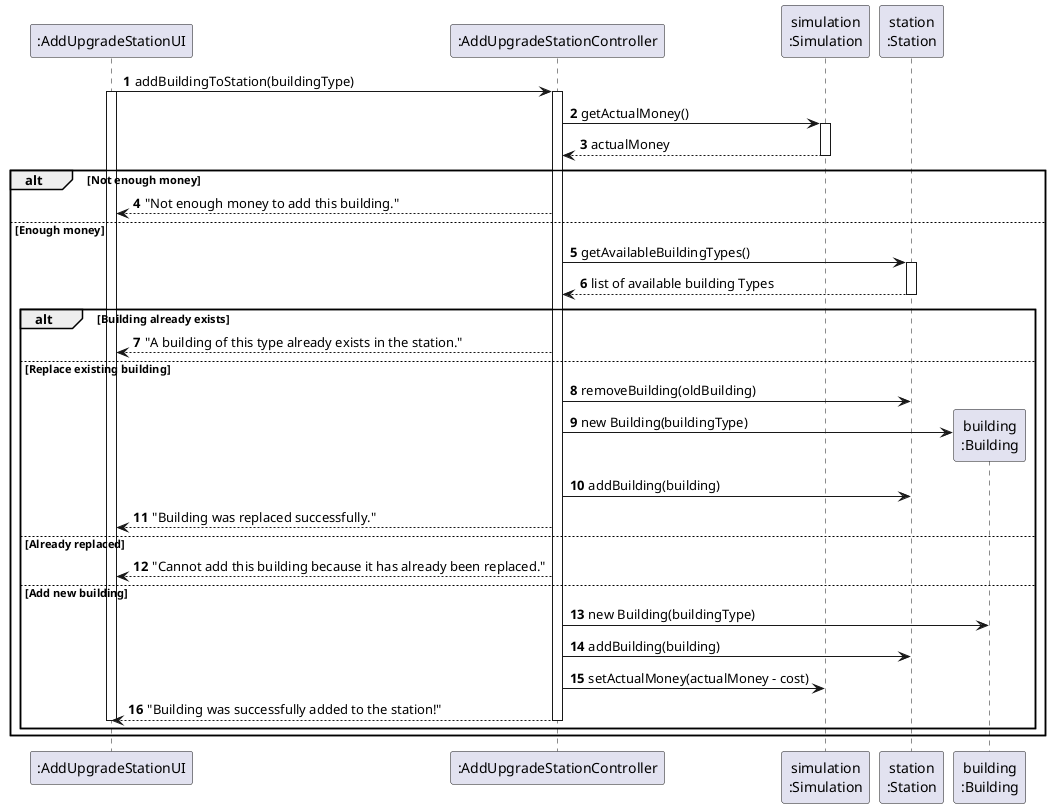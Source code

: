 @startuml
participant ":AddUpgradeStationUI" as UI
participant ":AddUpgradeStationController" as CTRL
participant "simulation\n:Simulation" as SIM
participant "station\n:Station" as ST
participant "building\n:Building" as BLD

autonumber
UI -> CTRL : addBuildingToStation(buildingType)
activate UI
activate CTRL

CTRL -> SIM : getActualMoney()
activate SIM
SIM --> CTRL : actualMoney
deactivate SIM

alt Not enough money
    CTRL --> UI : "Not enough money to add this building."
else Enough money
    CTRL -> ST : getAvailableBuildingTypes()
    activate ST
    ST --> CTRL : list of available building Types
    deactivate ST

    alt Building already exists
        CTRL --> UI : "A building of this type already exists in the station."
    else Replace existing building
        CTRL -> ST : removeBuilding(oldBuilding)
        CTRL -> BLD** : new Building(buildingType)
        CTRL -> ST : addBuilding(building)
        CTRL --> UI : "Building was replaced successfully."
    else Already replaced
        CTRL --> UI : "Cannot add this building because it has already been replaced."
    else Add new building
        CTRL -> BLD : new Building(buildingType)
        CTRL -> ST : addBuilding(building)
        CTRL -> SIM : setActualMoney(actualMoney - cost)
        CTRL --> UI : "Building was successfully added to the station!"
        deactivate CTRL
        deactivate UI
    end
end
@enduml
